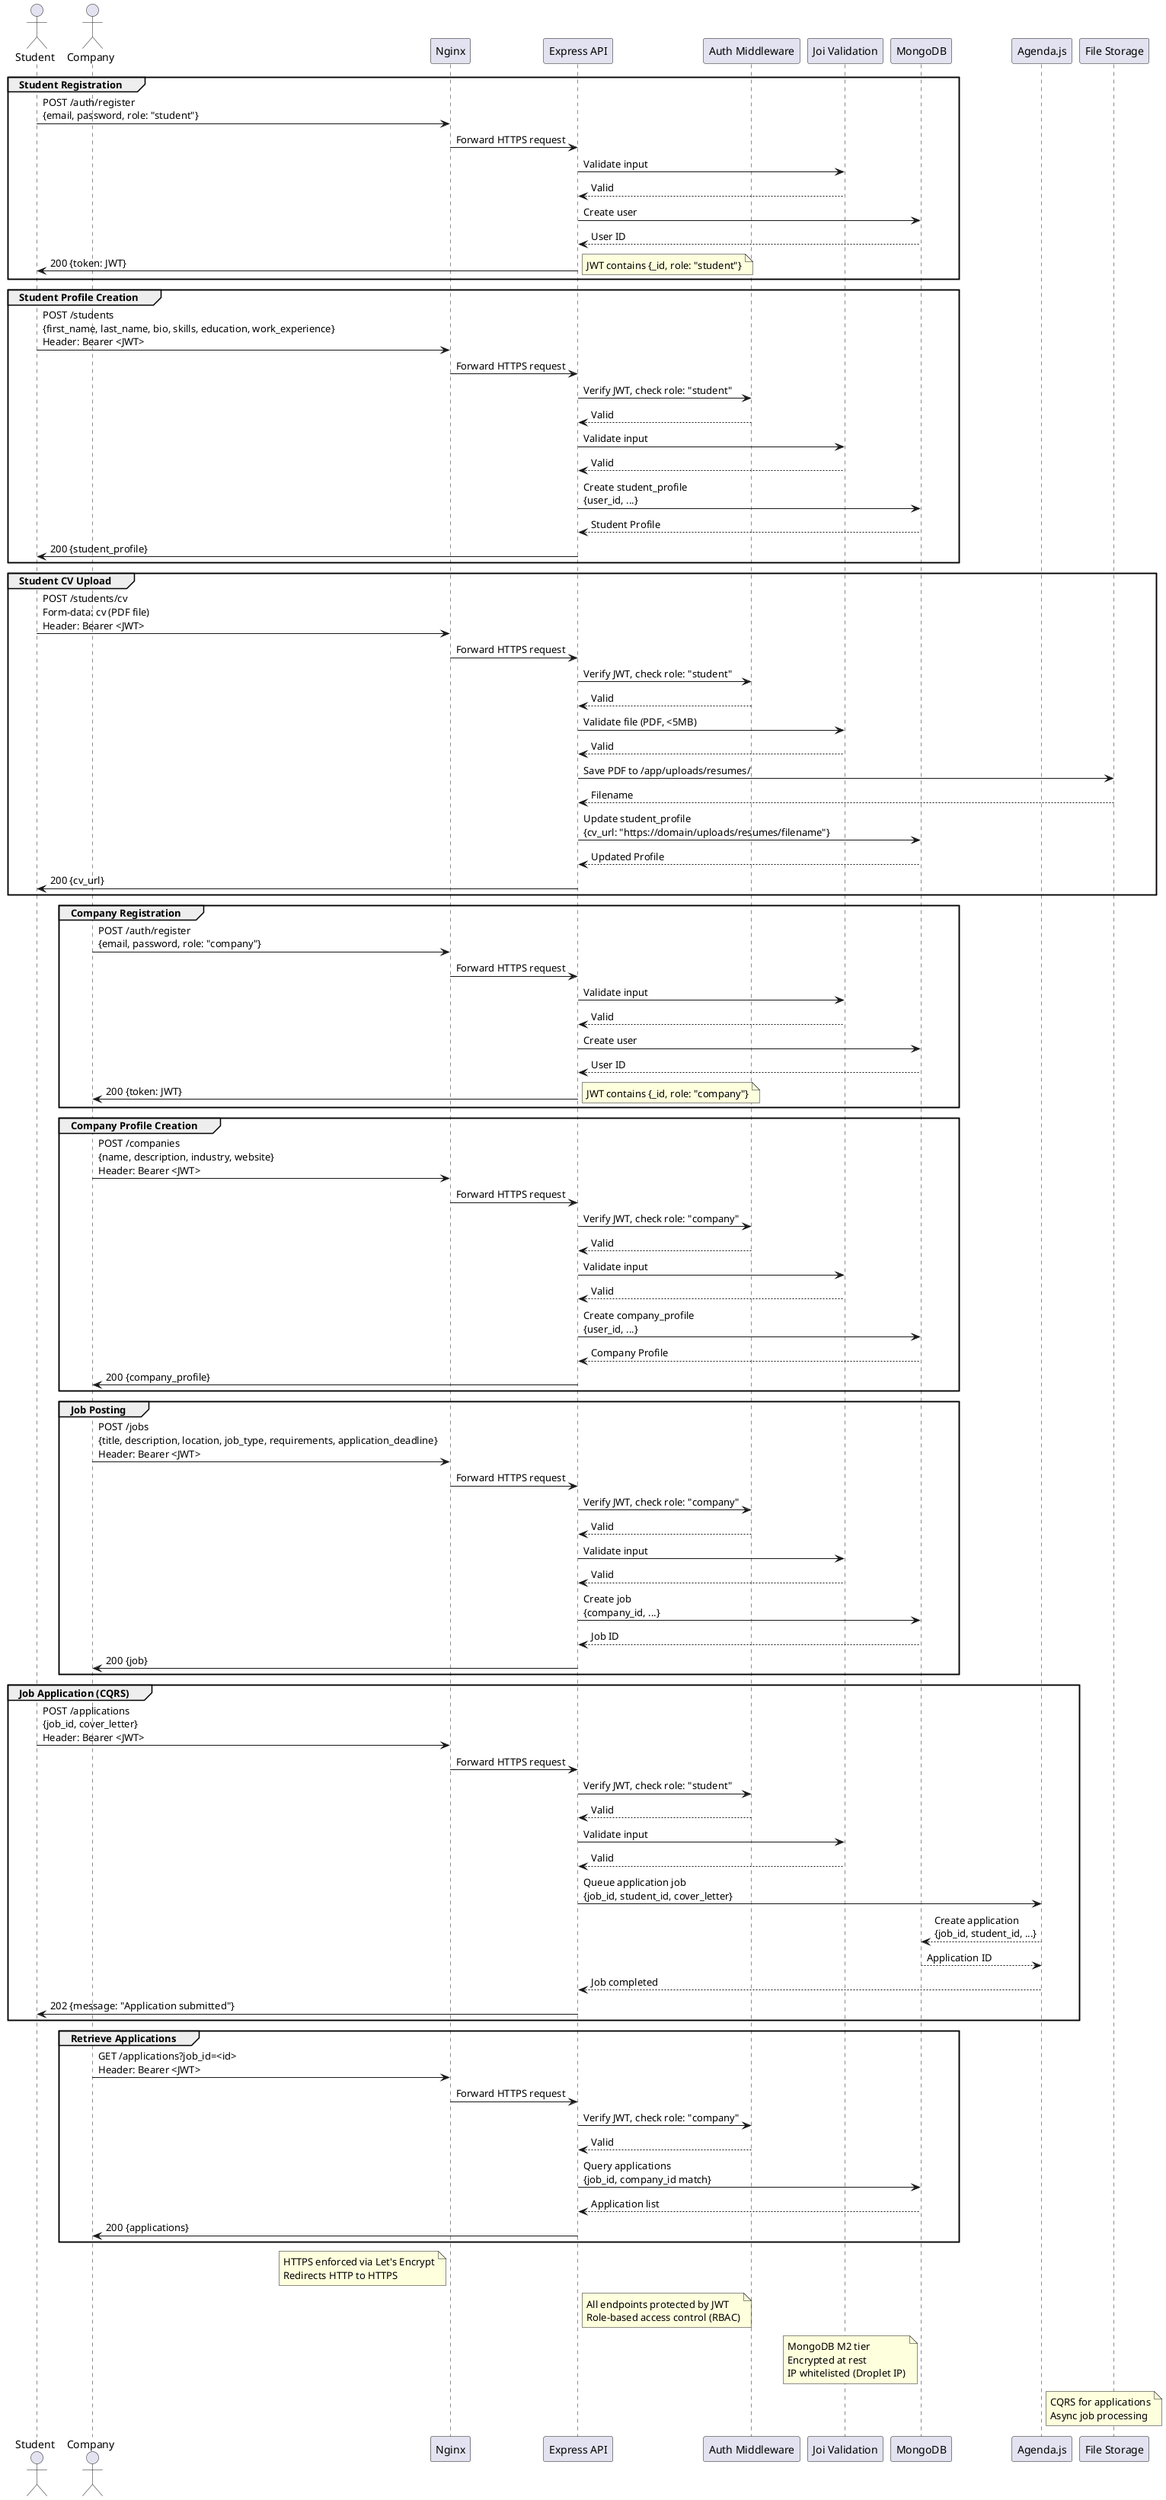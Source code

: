 @startuml IT_Youth_Talent_Incubator_MVP_API_Flows

actor "Student" as student
actor "Company" as company
participant "Nginx" as nginx
participant "Express API" as api
participant "Auth Middleware" as auth
participant "Joi Validation" as validation
participant "MongoDB" as mongo
participant "Agenda.js" as agenda
participant "File Storage" as storage

' === Flow 1: Student Registration and CV Upload ===
group Student Registration
  student -> nginx: POST /auth/register\n{email, password, role: "student"}
  nginx -> api: Forward HTTPS request
  api -> validation: Validate input
  validation --> api: Valid
  api -> mongo: Create user
  mongo --> api: User ID
  api -> student: 200 {token: JWT}
  note right: JWT contains {_id, role: "student"}
end group

group Student Profile Creation
  student -> nginx: POST /students\n{first_name, last_name, bio, skills, education, work_experience}\nHeader: Bearer <JWT>
  nginx -> api: Forward HTTPS request
  api -> auth: Verify JWT, check role: "student"
  auth --> api: Valid
  api -> validation: Validate input
  validation --> api: Valid
  api -> mongo: Create student_profile\n{user_id, ...}
  mongo --> api: Student Profile
  api -> student: 200 {student_profile}
end group

group Student CV Upload
  student -> nginx: POST /students/cv\nForm-data: cv (PDF file)\nHeader: Bearer <JWT>
  nginx -> api: Forward HTTPS request
  api -> auth: Verify JWT, check role: "student"
  auth --> api: Valid
  api -> validation: Validate file (PDF, <5MB)
  validation --> api: Valid
  api -> storage: Save PDF to /app/uploads/resumes/
  storage --> api: Filename
  api -> mongo: Update student_profile\n{cv_url: "https://domain/uploads/resumes/filename"}
  mongo --> api: Updated Profile
  api -> student: 200 {cv_url}
end group

' === Flow 2: Job Posting and Application ===
group Company Registration
  company -> nginx: POST /auth/register\n{email, password, role: "company"}
  nginx -> api: Forward HTTPS request
  api -> validation: Validate input
  validation --> api: Valid
  api -> mongo: Create user
  mongo --> api: User ID
  api -> company: 200 {token: JWT}
  note right: JWT contains {_id, role: "company"}
end group

group Company Profile Creation
  company -> nginx: POST /companies\n{name, description, industry, website}\nHeader: Bearer <JWT>
  nginx -> api: Forward HTTPS request
  api -> auth: Verify JWT, check role: "company"
  auth --> api: Valid
  api -> validation: Validate input
  validation --> api: Valid
  api -> mongo: Create company_profile\n{user_id, ...}
  mongo --> api: Company Profile
  api -> company: 200 {company_profile}
end group

group Job Posting
  company -> nginx: POST /jobs\n{title, description, location, job_type, requirements, application_deadline}\nHeader: Bearer <JWT>
  nginx -> api: Forward HTTPS request
  api -> auth: Verify JWT, check role: "company"
  auth --> api: Valid
  api -> validation: Validate input
  validation --> api: Valid
  api -> mongo: Create job\n{company_id, ...}
  mongo --> api: Job ID
  api -> company: 200 {job}
end group

group Job Application (CQRS)
  student -> nginx: POST /applications\n{job_id, cover_letter}\nHeader: Bearer <JWT>
  nginx -> api: Forward HTTPS request
  api -> auth: Verify JWT, check role: "student"
  auth --> api: Valid
  api -> validation: Validate input
  validation --> api: Valid
  api -> agenda: Queue application job\n{job_id, student_id, cover_letter}
  agenda --> mongo: Create application\n{job_id, student_id, ...}
  mongo --> agenda: Application ID
  agenda --> api: Job completed
  api -> student: 202 {message: "Application submitted"}
end group

group Retrieve Applications
  company -> nginx: GET /applications?job_id=<id>\nHeader: Bearer <JWT>
  nginx -> api: Forward HTTPS request
  api -> auth: Verify JWT, check role: "company"
  auth --> api: Valid
  api -> mongo: Query applications\n{job_id, company_id match}
  mongo --> api: Application list
  api -> company: 200 {applications}
end group

' Notes
note left of nginx
  HTTPS enforced via Let's Encrypt
  Redirects HTTP to HTTPS
end note

note right of api
  All endpoints protected by JWT
  Role-based access control (RBAC)
end note

note left of mongo
  MongoDB M2 tier
  Encrypted at rest
  IP whitelisted (Droplet IP)
end note

note right of agenda
  CQRS for applications
  Async job processing
end note

@enduml